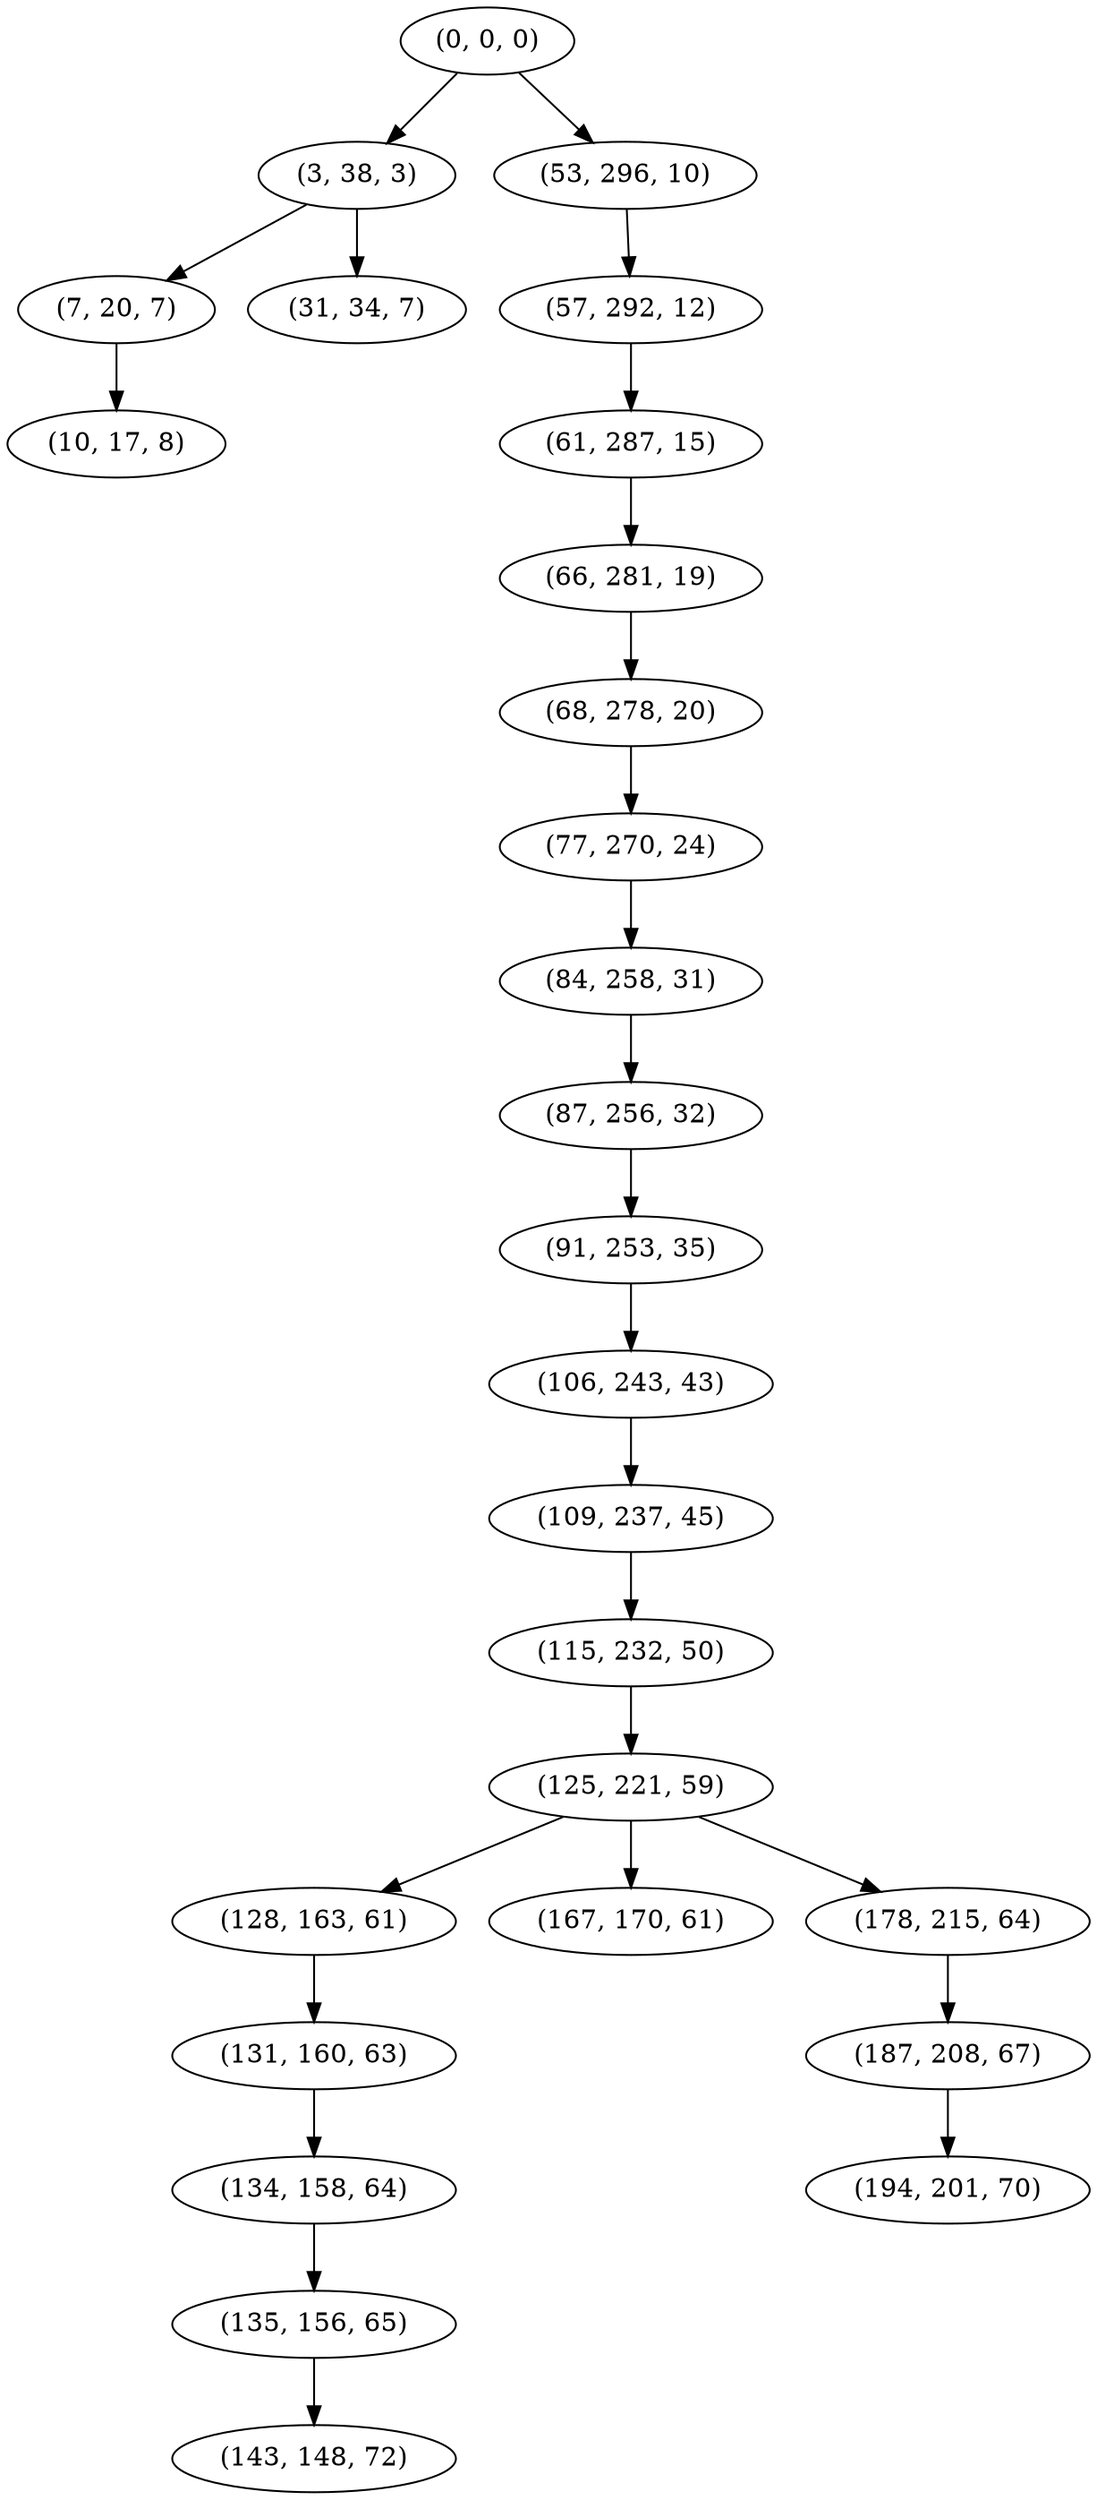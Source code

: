 digraph tree {
    "(0, 0, 0)";
    "(3, 38, 3)";
    "(7, 20, 7)";
    "(10, 17, 8)";
    "(31, 34, 7)";
    "(53, 296, 10)";
    "(57, 292, 12)";
    "(61, 287, 15)";
    "(66, 281, 19)";
    "(68, 278, 20)";
    "(77, 270, 24)";
    "(84, 258, 31)";
    "(87, 256, 32)";
    "(91, 253, 35)";
    "(106, 243, 43)";
    "(109, 237, 45)";
    "(115, 232, 50)";
    "(125, 221, 59)";
    "(128, 163, 61)";
    "(131, 160, 63)";
    "(134, 158, 64)";
    "(135, 156, 65)";
    "(143, 148, 72)";
    "(167, 170, 61)";
    "(178, 215, 64)";
    "(187, 208, 67)";
    "(194, 201, 70)";
    "(0, 0, 0)" -> "(3, 38, 3)";
    "(0, 0, 0)" -> "(53, 296, 10)";
    "(3, 38, 3)" -> "(7, 20, 7)";
    "(3, 38, 3)" -> "(31, 34, 7)";
    "(7, 20, 7)" -> "(10, 17, 8)";
    "(53, 296, 10)" -> "(57, 292, 12)";
    "(57, 292, 12)" -> "(61, 287, 15)";
    "(61, 287, 15)" -> "(66, 281, 19)";
    "(66, 281, 19)" -> "(68, 278, 20)";
    "(68, 278, 20)" -> "(77, 270, 24)";
    "(77, 270, 24)" -> "(84, 258, 31)";
    "(84, 258, 31)" -> "(87, 256, 32)";
    "(87, 256, 32)" -> "(91, 253, 35)";
    "(91, 253, 35)" -> "(106, 243, 43)";
    "(106, 243, 43)" -> "(109, 237, 45)";
    "(109, 237, 45)" -> "(115, 232, 50)";
    "(115, 232, 50)" -> "(125, 221, 59)";
    "(125, 221, 59)" -> "(128, 163, 61)";
    "(125, 221, 59)" -> "(167, 170, 61)";
    "(125, 221, 59)" -> "(178, 215, 64)";
    "(128, 163, 61)" -> "(131, 160, 63)";
    "(131, 160, 63)" -> "(134, 158, 64)";
    "(134, 158, 64)" -> "(135, 156, 65)";
    "(135, 156, 65)" -> "(143, 148, 72)";
    "(178, 215, 64)" -> "(187, 208, 67)";
    "(187, 208, 67)" -> "(194, 201, 70)";
}
